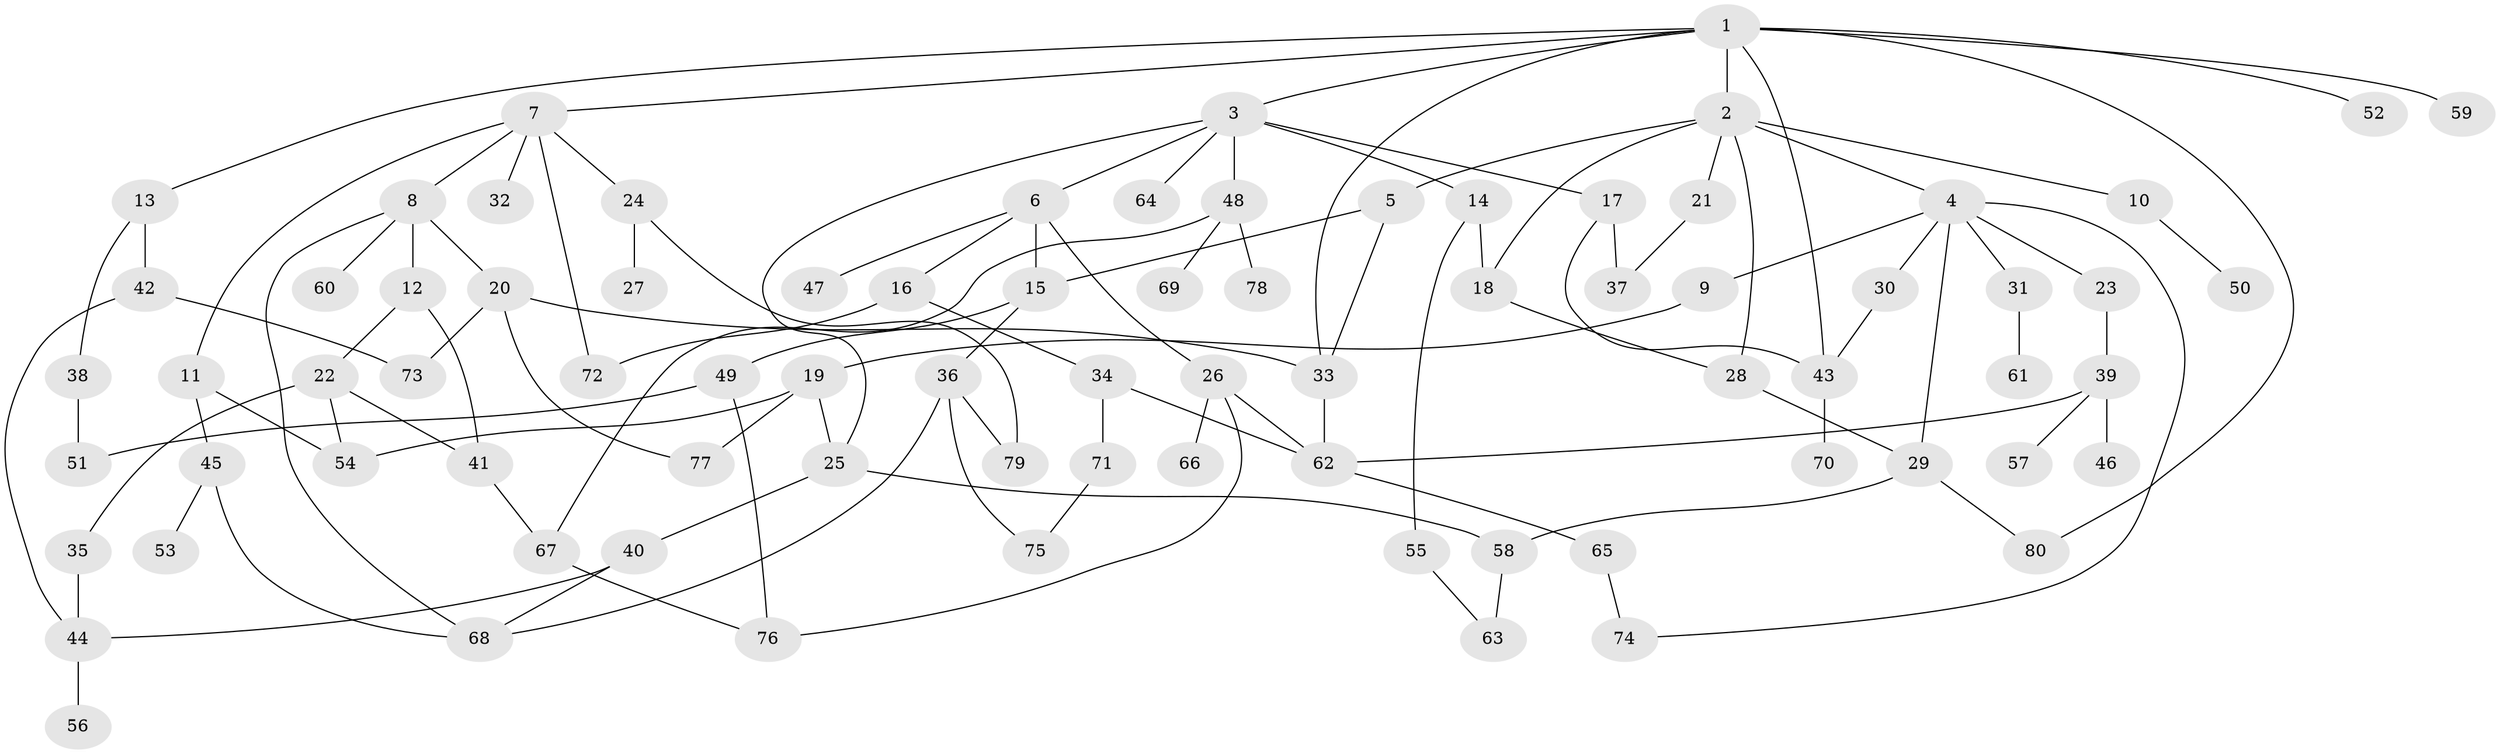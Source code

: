 // Generated by graph-tools (version 1.1) at 2025/01/03/09/25 03:01:01]
// undirected, 80 vertices, 113 edges
graph export_dot {
graph [start="1"]
  node [color=gray90,style=filled];
  1;
  2;
  3;
  4;
  5;
  6;
  7;
  8;
  9;
  10;
  11;
  12;
  13;
  14;
  15;
  16;
  17;
  18;
  19;
  20;
  21;
  22;
  23;
  24;
  25;
  26;
  27;
  28;
  29;
  30;
  31;
  32;
  33;
  34;
  35;
  36;
  37;
  38;
  39;
  40;
  41;
  42;
  43;
  44;
  45;
  46;
  47;
  48;
  49;
  50;
  51;
  52;
  53;
  54;
  55;
  56;
  57;
  58;
  59;
  60;
  61;
  62;
  63;
  64;
  65;
  66;
  67;
  68;
  69;
  70;
  71;
  72;
  73;
  74;
  75;
  76;
  77;
  78;
  79;
  80;
  1 -- 2;
  1 -- 3;
  1 -- 7;
  1 -- 13;
  1 -- 43;
  1 -- 52;
  1 -- 59;
  1 -- 80;
  1 -- 33;
  2 -- 4;
  2 -- 5;
  2 -- 10;
  2 -- 21;
  2 -- 18;
  2 -- 28;
  3 -- 6;
  3 -- 14;
  3 -- 17;
  3 -- 48;
  3 -- 64;
  3 -- 25;
  4 -- 9;
  4 -- 23;
  4 -- 29;
  4 -- 30;
  4 -- 31;
  4 -- 74;
  5 -- 15;
  5 -- 33;
  6 -- 16;
  6 -- 26;
  6 -- 47;
  6 -- 15;
  7 -- 8;
  7 -- 11;
  7 -- 24;
  7 -- 32;
  7 -- 72;
  8 -- 12;
  8 -- 20;
  8 -- 60;
  8 -- 68;
  9 -- 19;
  10 -- 50;
  11 -- 45;
  11 -- 54;
  12 -- 22;
  12 -- 41;
  13 -- 38;
  13 -- 42;
  14 -- 18;
  14 -- 55;
  15 -- 36;
  15 -- 49;
  16 -- 34;
  16 -- 72;
  17 -- 37;
  17 -- 43;
  18 -- 28;
  19 -- 25;
  19 -- 54;
  19 -- 77;
  20 -- 77;
  20 -- 33;
  20 -- 73;
  21 -- 37;
  22 -- 35;
  22 -- 41;
  22 -- 54;
  23 -- 39;
  24 -- 27;
  24 -- 79;
  25 -- 40;
  25 -- 58;
  26 -- 66;
  26 -- 62;
  26 -- 76;
  28 -- 29;
  29 -- 58;
  29 -- 80;
  30 -- 43;
  31 -- 61;
  33 -- 62;
  34 -- 71;
  34 -- 62;
  35 -- 44;
  36 -- 68;
  36 -- 75;
  36 -- 79;
  38 -- 51;
  39 -- 46;
  39 -- 57;
  39 -- 62;
  40 -- 44;
  40 -- 68;
  41 -- 67;
  42 -- 73;
  42 -- 44;
  43 -- 70;
  44 -- 56;
  45 -- 53;
  45 -- 68;
  48 -- 67;
  48 -- 69;
  48 -- 78;
  49 -- 51;
  49 -- 76;
  55 -- 63;
  58 -- 63;
  62 -- 65;
  65 -- 74;
  67 -- 76;
  71 -- 75;
}
